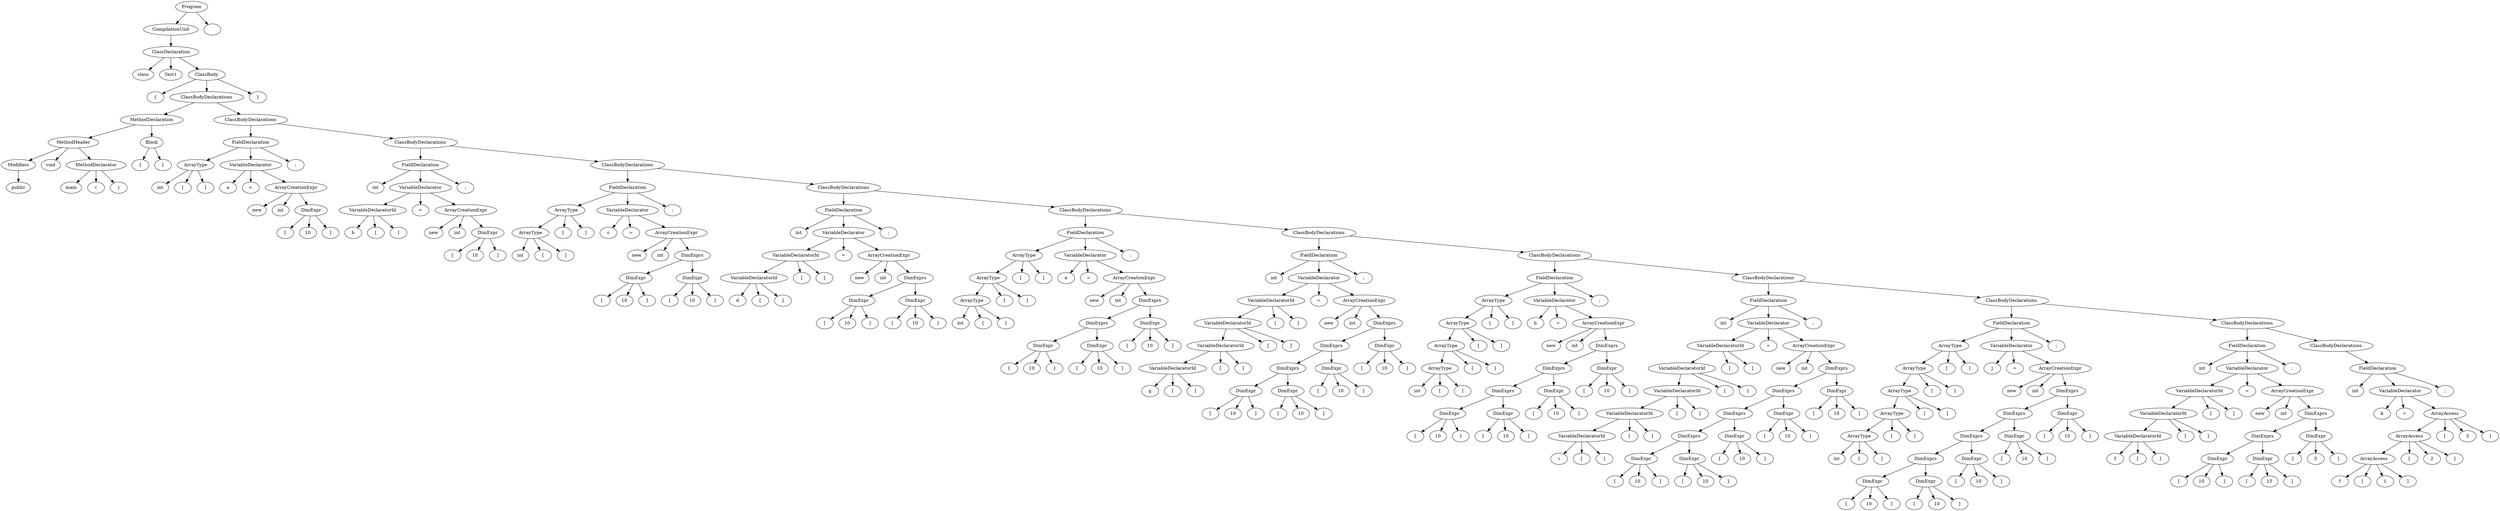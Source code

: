 digraph G {
n1 [label="class"]
n2 [label="Test1"]
n3 [label="{"]
n4 [label="public"]
n5 [label="Modifiers"]
n5->n4;
n6 [label="void"]
n7 [label="main"]
n8 [label="("]
n9 [label=")"]
n10 [label="MethodDeclarator"]
n10->n9;
n10->n8;
n10->n7;
n11 [label="MethodHeader"]
n11->n10;
n11->n6;
n11->n5;
n12 [label="{"]
n13 [label="}"]
n14 [label="Block"]
n14->n13;
n14->n12;
n15 [label="MethodDeclaration"]
n15->n14;
n15->n11;
n16 [label="int"]
n17 [label="["]
n18 [label="]"]
n19 [label="ArrayType"]
n19->n18;
n19->n17;
n19->n16;
n20 [label="a"]
n21 [label="="]
n22 [label="new"]
n23 [label="int"]
n24 [label="["]
n25 [label="10"]
n26 [label="]"]
n27 [label="DimExpr"]
n27->n26;
n27->n25;
n27->n24;
n28 [label="ArrayCreationExpr"]
n28->n27;
n28->n23;
n28->n22;
n29 [label="VariableDeclarator"]
n29->n28;
n29->n21;
n29->n20;
n30 [label=";"]
n31 [label="FieldDeclaration"]
n31->n30;
n31->n29;
n31->n19;
n32 [label="int"]
n33 [label="b"]
n34 [label="["]
n35 [label="]"]
n36 [label="VariableDeclaratorId"]
n36->n35;
n36->n34;
n36->n33;
n37 [label="="]
n38 [label="new"]
n39 [label="int"]
n40 [label="["]
n41 [label="10"]
n42 [label="]"]
n43 [label="DimExpr"]
n43->n42;
n43->n41;
n43->n40;
n44 [label="ArrayCreationExpr"]
n44->n43;
n44->n39;
n44->n38;
n45 [label="VariableDeclarator"]
n45->n44;
n45->n37;
n45->n36;
n46 [label=";"]
n47 [label="FieldDeclaration"]
n47->n46;
n47->n45;
n47->n32;
n48 [label="int"]
n49 [label="["]
n50 [label="]"]
n51 [label="ArrayType"]
n51->n50;
n51->n49;
n51->n48;
n52 [label="["]
n53 [label="]"]
n54 [label="ArrayType"]
n54->n53;
n54->n52;
n54->n51;
n55 [label="c"]
n56 [label="="]
n57 [label="new"]
n58 [label="int"]
n59 [label="["]
n60 [label="10"]
n61 [label="]"]
n62 [label="DimExpr"]
n62->n61;
n62->n60;
n62->n59;
n63 [label="["]
n64 [label="10"]
n65 [label="]"]
n66 [label="DimExpr"]
n66->n65;
n66->n64;
n66->n63;
n67 [label="DimExprs"]
n67->n66;
n67->n62;
n68 [label="ArrayCreationExpr"]
n68->n67;
n68->n58;
n68->n57;
n69 [label="VariableDeclarator"]
n69->n68;
n69->n56;
n69->n55;
n70 [label=";"]
n71 [label="FieldDeclaration"]
n71->n70;
n71->n69;
n71->n54;
n72 [label="int"]
n73 [label="d"]
n74 [label="["]
n75 [label="]"]
n76 [label="VariableDeclaratorId"]
n76->n75;
n76->n74;
n76->n73;
n77 [label="["]
n78 [label="]"]
n79 [label="VariableDeclaratorId"]
n79->n78;
n79->n77;
n79->n76;
n80 [label="="]
n81 [label="new"]
n82 [label="int"]
n83 [label="["]
n84 [label="10"]
n85 [label="]"]
n86 [label="DimExpr"]
n86->n85;
n86->n84;
n86->n83;
n87 [label="["]
n88 [label="10"]
n89 [label="]"]
n90 [label="DimExpr"]
n90->n89;
n90->n88;
n90->n87;
n91 [label="DimExprs"]
n91->n90;
n91->n86;
n92 [label="ArrayCreationExpr"]
n92->n91;
n92->n82;
n92->n81;
n93 [label="VariableDeclarator"]
n93->n92;
n93->n80;
n93->n79;
n94 [label=";"]
n95 [label="FieldDeclaration"]
n95->n94;
n95->n93;
n95->n72;
n96 [label="int"]
n97 [label="["]
n98 [label="]"]
n99 [label="ArrayType"]
n99->n98;
n99->n97;
n99->n96;
n100 [label="["]
n101 [label="]"]
n102 [label="ArrayType"]
n102->n101;
n102->n100;
n102->n99;
n103 [label="["]
n104 [label="]"]
n105 [label="ArrayType"]
n105->n104;
n105->n103;
n105->n102;
n106 [label="e"]
n107 [label="="]
n108 [label="new"]
n109 [label="int"]
n110 [label="["]
n111 [label="10"]
n112 [label="]"]
n113 [label="DimExpr"]
n113->n112;
n113->n111;
n113->n110;
n114 [label="["]
n115 [label="10"]
n116 [label="]"]
n117 [label="DimExpr"]
n117->n116;
n117->n115;
n117->n114;
n118 [label="DimExprs"]
n118->n117;
n118->n113;
n119 [label="["]
n120 [label="10"]
n121 [label="]"]
n122 [label="DimExpr"]
n122->n121;
n122->n120;
n122->n119;
n123 [label="DimExprs"]
n123->n122;
n123->n118;
n124 [label="ArrayCreationExpr"]
n124->n123;
n124->n109;
n124->n108;
n125 [label="VariableDeclarator"]
n125->n124;
n125->n107;
n125->n106;
n126 [label=";"]
n127 [label="FieldDeclaration"]
n127->n126;
n127->n125;
n127->n105;
n128 [label="int"]
n129 [label="g"]
n130 [label="["]
n131 [label="]"]
n132 [label="VariableDeclaratorId"]
n132->n131;
n132->n130;
n132->n129;
n133 [label="["]
n134 [label="]"]
n135 [label="VariableDeclaratorId"]
n135->n134;
n135->n133;
n135->n132;
n136 [label="["]
n137 [label="]"]
n138 [label="VariableDeclaratorId"]
n138->n137;
n138->n136;
n138->n135;
n139 [label="["]
n140 [label="]"]
n141 [label="VariableDeclaratorId"]
n141->n140;
n141->n139;
n141->n138;
n142 [label="="]
n143 [label="new"]
n144 [label="int"]
n145 [label="["]
n146 [label="10"]
n147 [label="]"]
n148 [label="DimExpr"]
n148->n147;
n148->n146;
n148->n145;
n149 [label="["]
n150 [label="10"]
n151 [label="]"]
n152 [label="DimExpr"]
n152->n151;
n152->n150;
n152->n149;
n153 [label="DimExprs"]
n153->n152;
n153->n148;
n154 [label="["]
n155 [label="10"]
n156 [label="]"]
n157 [label="DimExpr"]
n157->n156;
n157->n155;
n157->n154;
n158 [label="DimExprs"]
n158->n157;
n158->n153;
n159 [label="["]
n160 [label="10"]
n161 [label="]"]
n162 [label="DimExpr"]
n162->n161;
n162->n160;
n162->n159;
n163 [label="DimExprs"]
n163->n162;
n163->n158;
n164 [label="ArrayCreationExpr"]
n164->n163;
n164->n144;
n164->n143;
n165 [label="VariableDeclarator"]
n165->n164;
n165->n142;
n165->n141;
n166 [label=";"]
n167 [label="FieldDeclaration"]
n167->n166;
n167->n165;
n167->n128;
n168 [label="int"]
n169 [label="["]
n170 [label="]"]
n171 [label="ArrayType"]
n171->n170;
n171->n169;
n171->n168;
n172 [label="["]
n173 [label="]"]
n174 [label="ArrayType"]
n174->n173;
n174->n172;
n174->n171;
n175 [label="["]
n176 [label="]"]
n177 [label="ArrayType"]
n177->n176;
n177->n175;
n177->n174;
n178 [label="["]
n179 [label="]"]
n180 [label="ArrayType"]
n180->n179;
n180->n178;
n180->n177;
n181 [label="h"]
n182 [label="="]
n183 [label="new"]
n184 [label="int"]
n185 [label="["]
n186 [label="10"]
n187 [label="]"]
n188 [label="DimExpr"]
n188->n187;
n188->n186;
n188->n185;
n189 [label="["]
n190 [label="10"]
n191 [label="]"]
n192 [label="DimExpr"]
n192->n191;
n192->n190;
n192->n189;
n193 [label="DimExprs"]
n193->n192;
n193->n188;
n194 [label="["]
n195 [label="10"]
n196 [label="]"]
n197 [label="DimExpr"]
n197->n196;
n197->n195;
n197->n194;
n198 [label="DimExprs"]
n198->n197;
n198->n193;
n199 [label="["]
n200 [label="10"]
n201 [label="]"]
n202 [label="DimExpr"]
n202->n201;
n202->n200;
n202->n199;
n203 [label="DimExprs"]
n203->n202;
n203->n198;
n204 [label="ArrayCreationExpr"]
n204->n203;
n204->n184;
n204->n183;
n205 [label="VariableDeclarator"]
n205->n204;
n205->n182;
n205->n181;
n206 [label=";"]
n207 [label="FieldDeclaration"]
n207->n206;
n207->n205;
n207->n180;
n208 [label="int"]
n209 [label="i"]
n210 [label="["]
n211 [label="]"]
n212 [label="VariableDeclaratorId"]
n212->n211;
n212->n210;
n212->n209;
n213 [label="["]
n214 [label="]"]
n215 [label="VariableDeclaratorId"]
n215->n214;
n215->n213;
n215->n212;
n216 [label="["]
n217 [label="]"]
n218 [label="VariableDeclaratorId"]
n218->n217;
n218->n216;
n218->n215;
n219 [label="["]
n220 [label="]"]
n221 [label="VariableDeclaratorId"]
n221->n220;
n221->n219;
n221->n218;
n222 [label="["]
n223 [label="]"]
n224 [label="VariableDeclaratorId"]
n224->n223;
n224->n222;
n224->n221;
n225 [label="="]
n226 [label="new"]
n227 [label="int"]
n228 [label="["]
n229 [label="10"]
n230 [label="]"]
n231 [label="DimExpr"]
n231->n230;
n231->n229;
n231->n228;
n232 [label="["]
n233 [label="10"]
n234 [label="]"]
n235 [label="DimExpr"]
n235->n234;
n235->n233;
n235->n232;
n236 [label="DimExprs"]
n236->n235;
n236->n231;
n237 [label="["]
n238 [label="10"]
n239 [label="]"]
n240 [label="DimExpr"]
n240->n239;
n240->n238;
n240->n237;
n241 [label="DimExprs"]
n241->n240;
n241->n236;
n242 [label="["]
n243 [label="10"]
n244 [label="]"]
n245 [label="DimExpr"]
n245->n244;
n245->n243;
n245->n242;
n246 [label="DimExprs"]
n246->n245;
n246->n241;
n247 [label="["]
n248 [label="10"]
n249 [label="]"]
n250 [label="DimExpr"]
n250->n249;
n250->n248;
n250->n247;
n251 [label="DimExprs"]
n251->n250;
n251->n246;
n252 [label="ArrayCreationExpr"]
n252->n251;
n252->n227;
n252->n226;
n253 [label="VariableDeclarator"]
n253->n252;
n253->n225;
n253->n224;
n254 [label=";"]
n255 [label="FieldDeclaration"]
n255->n254;
n255->n253;
n255->n208;
n256 [label="int"]
n257 [label="["]
n258 [label="]"]
n259 [label="ArrayType"]
n259->n258;
n259->n257;
n259->n256;
n260 [label="["]
n261 [label="]"]
n262 [label="ArrayType"]
n262->n261;
n262->n260;
n262->n259;
n263 [label="["]
n264 [label="]"]
n265 [label="ArrayType"]
n265->n264;
n265->n263;
n265->n262;
n266 [label="["]
n267 [label="]"]
n268 [label="ArrayType"]
n268->n267;
n268->n266;
n268->n265;
n269 [label="["]
n270 [label="]"]
n271 [label="ArrayType"]
n271->n270;
n271->n269;
n271->n268;
n272 [label="j"]
n273 [label="="]
n274 [label="new"]
n275 [label="int"]
n276 [label="["]
n277 [label="10"]
n278 [label="]"]
n279 [label="DimExpr"]
n279->n278;
n279->n277;
n279->n276;
n280 [label="["]
n281 [label="10"]
n282 [label="]"]
n283 [label="DimExpr"]
n283->n282;
n283->n281;
n283->n280;
n284 [label="DimExprs"]
n284->n283;
n284->n279;
n285 [label="["]
n286 [label="10"]
n287 [label="]"]
n288 [label="DimExpr"]
n288->n287;
n288->n286;
n288->n285;
n289 [label="DimExprs"]
n289->n288;
n289->n284;
n290 [label="["]
n291 [label="10"]
n292 [label="]"]
n293 [label="DimExpr"]
n293->n292;
n293->n291;
n293->n290;
n294 [label="DimExprs"]
n294->n293;
n294->n289;
n295 [label="["]
n296 [label="10"]
n297 [label="]"]
n298 [label="DimExpr"]
n298->n297;
n298->n296;
n298->n295;
n299 [label="DimExprs"]
n299->n298;
n299->n294;
n300 [label="ArrayCreationExpr"]
n300->n299;
n300->n275;
n300->n274;
n301 [label="VariableDeclarator"]
n301->n300;
n301->n273;
n301->n272;
n302 [label=";"]
n303 [label="FieldDeclaration"]
n303->n302;
n303->n301;
n303->n271;
n304 [label="int"]
n305 [label="f"]
n306 [label="["]
n307 [label="]"]
n308 [label="VariableDeclaratorId"]
n308->n307;
n308->n306;
n308->n305;
n309 [label="["]
n310 [label="]"]
n311 [label="VariableDeclaratorId"]
n311->n310;
n311->n309;
n311->n308;
n312 [label="["]
n313 [label="]"]
n314 [label="VariableDeclaratorId"]
n314->n313;
n314->n312;
n314->n311;
n315 [label="="]
n316 [label="new"]
n317 [label="int"]
n318 [label="["]
n319 [label="10"]
n320 [label="]"]
n321 [label="DimExpr"]
n321->n320;
n321->n319;
n321->n318;
n322 [label="["]
n323 [label="15"]
n324 [label="]"]
n325 [label="DimExpr"]
n325->n324;
n325->n323;
n325->n322;
n326 [label="DimExprs"]
n326->n325;
n326->n321;
n327 [label="["]
n328 [label="5"]
n329 [label="]"]
n330 [label="DimExpr"]
n330->n329;
n330->n328;
n330->n327;
n331 [label="DimExprs"]
n331->n330;
n331->n326;
n332 [label="ArrayCreationExpr"]
n332->n331;
n332->n317;
n332->n316;
n333 [label="VariableDeclarator"]
n333->n332;
n333->n315;
n333->n314;
n334 [label=";"]
n335 [label="FieldDeclaration"]
n335->n334;
n335->n333;
n335->n304;
n336 [label="int"]
n337 [label="k"]
n338 [label="="]
n339 [label="f"]
n340 [label="["]
n341 [label="1"]
n342 [label="]"]
n343 [label="ArrayAccess"]
n343->n342;
n343->n341;
n343->n340;
n343->n339;
n344 [label="["]
n345 [label="2"]
n346 [label="]"]
n347 [label="ArrayAccess"]
n347->n346;
n347->n345;
n347->n344;
n347->n343;
n348 [label="["]
n349 [label="3"]
n350 [label="]"]
n351 [label="ArrayAccess"]
n351->n350;
n351->n349;
n351->n348;
n351->n347;
n352 [label="VariableDeclarator"]
n352->n351;
n352->n338;
n352->n337;
n353 [label=";"]
n354 [label="FieldDeclaration"]
n354->n353;
n354->n352;
n354->n336;
n355 [label="ClassBodyDeclarations"]
n355->n354;
n356 [label="ClassBodyDeclarations"]
n356->n355;
n356->n335;
n357 [label="ClassBodyDeclarations"]
n357->n356;
n357->n303;
n358 [label="ClassBodyDeclarations"]
n358->n357;
n358->n255;
n359 [label="ClassBodyDeclarations"]
n359->n358;
n359->n207;
n360 [label="ClassBodyDeclarations"]
n360->n359;
n360->n167;
n361 [label="ClassBodyDeclarations"]
n361->n360;
n361->n127;
n362 [label="ClassBodyDeclarations"]
n362->n361;
n362->n95;
n363 [label="ClassBodyDeclarations"]
n363->n362;
n363->n71;
n364 [label="ClassBodyDeclarations"]
n364->n363;
n364->n47;
n365 [label="ClassBodyDeclarations"]
n365->n364;
n365->n31;
n366 [label="ClassBodyDeclarations"]
n366->n365;
n366->n15;
n367 [label="}"]
n368 [label="ClassBody"]
n368->n367;
n368->n366;
n368->n3;
n369 [label="ClassDeclaration"]
n369->n368;
n369->n2;
n369->n1;
n370 [label="CompilationUnit"]
n370->n369;
n371 [label="Program"]
n371->n372;
n371->n370;
n372 [label=""]
}
